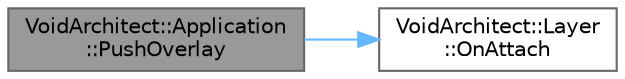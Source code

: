 digraph "VoidArchitect::Application::PushOverlay"
{
 // LATEX_PDF_SIZE
  bgcolor="transparent";
  edge [fontname=Helvetica,fontsize=10,labelfontname=Helvetica,labelfontsize=10];
  node [fontname=Helvetica,fontsize=10,shape=box,height=0.2,width=0.4];
  rankdir="LR";
  Node1 [id="Node000001",label="VoidArchitect::Application\l::PushOverlay",height=0.2,width=0.4,color="gray40", fillcolor="grey60", style="filled", fontcolor="black",tooltip=" "];
  Node1 -> Node2 [id="edge1_Node000001_Node000002",color="steelblue1",style="solid",tooltip=" "];
  Node2 [id="Node000002",label="VoidArchitect::Layer\l::OnAttach",height=0.2,width=0.4,color="grey40", fillcolor="white", style="filled",URL="$class_void_architect_1_1_layer.html#afc7b38adf776884fb18006742824c43a",tooltip=" "];
}
